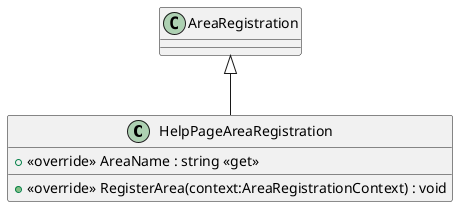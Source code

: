 @startuml
class HelpPageAreaRegistration {
    + <<override>> AreaName : string <<get>>
    + <<override>> RegisterArea(context:AreaRegistrationContext) : void
}
AreaRegistration <|-- HelpPageAreaRegistration
@enduml
